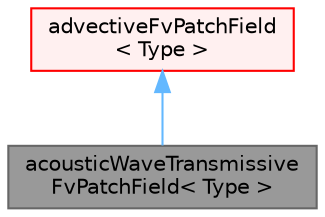 digraph "acousticWaveTransmissiveFvPatchField&lt; Type &gt;"
{
 // LATEX_PDF_SIZE
  bgcolor="transparent";
  edge [fontname=Helvetica,fontsize=10,labelfontname=Helvetica,labelfontsize=10];
  node [fontname=Helvetica,fontsize=10,shape=box,height=0.2,width=0.4];
  Node1 [id="Node000001",label="acousticWaveTransmissive\lFvPatchField\< Type \>",height=0.2,width=0.4,color="gray40", fillcolor="grey60", style="filled", fontcolor="black",tooltip="This boundary condition provides a wave transmissive outflow condition, based on solving DDt(W,..."];
  Node2 -> Node1 [id="edge1_Node000001_Node000002",dir="back",color="steelblue1",style="solid",tooltip=" "];
  Node2 [id="Node000002",label="advectiveFvPatchField\l\< Type \>",height=0.2,width=0.4,color="red", fillcolor="#FFF0F0", style="filled",URL="$classFoam_1_1advectiveFvPatchField.html",tooltip="This boundary condition provides an advective outflow condition, based on solving DDt(W,..."];
}
